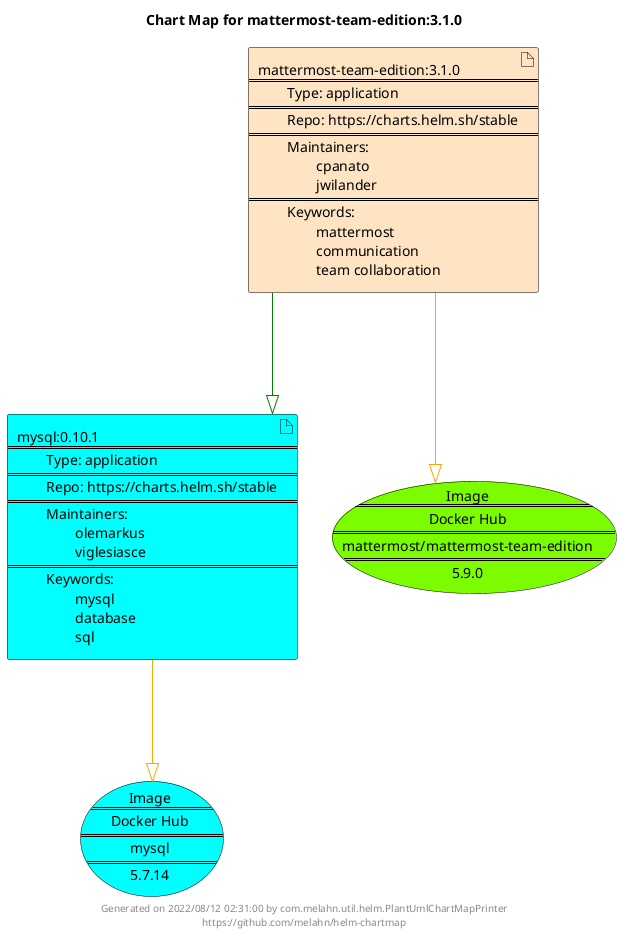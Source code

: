 @startuml
skinparam linetype ortho
skinparam backgroundColor white
skinparam usecaseBorderColor black
skinparam usecaseArrowColor LightSlateGray
skinparam artifactBorderColor black
skinparam artifactArrowColor LightSlateGray

title Chart Map for mattermost-team-edition:3.1.0

'There are 2 referenced Helm Charts
artifact "mattermost-team-edition:3.1.0\n====\n\tType: application\n====\n\tRepo: https://charts.helm.sh/stable\n====\n\tMaintainers: \n\t\tcpanato\n\t\tjwilander\n====\n\tKeywords: \n\t\tmattermost\n\t\tcommunication\n\t\tteam collaboration" as mattermost_team_edition_3_1_0 #Bisque
artifact "mysql:0.10.1\n====\n\tType: application\n====\n\tRepo: https://charts.helm.sh/stable\n====\n\tMaintainers: \n\t\tolemarkus\n\t\tviglesiasce\n====\n\tKeywords: \n\t\tmysql\n\t\tdatabase\n\t\tsql" as mysql_0_10_1 #Aqua

'There are 2 referenced Docker Images
usecase "Image\n====\nDocker Hub\n====\nmysql\n====\n5.7.14" as mysql_5_7_14 #Aqua
usecase "Image\n====\nDocker Hub\n====\nmattermost/mattermost-team-edition\n====\n5.9.0" as mattermost_mattermost_team_edition_5_9_0 #LawnGreen

'Chart Dependencies
mattermost_team_edition_3_1_0--[#green]-|>mysql_0_10_1
mattermost_team_edition_3_1_0--[#orange]-|>mattermost_mattermost_team_edition_5_9_0
mysql_0_10_1--[#orange]-|>mysql_5_7_14

center footer Generated on 2022/08/12 02:31:00 by com.melahn.util.helm.PlantUmlChartMapPrinter\nhttps://github.com/melahn/helm-chartmap
@enduml
